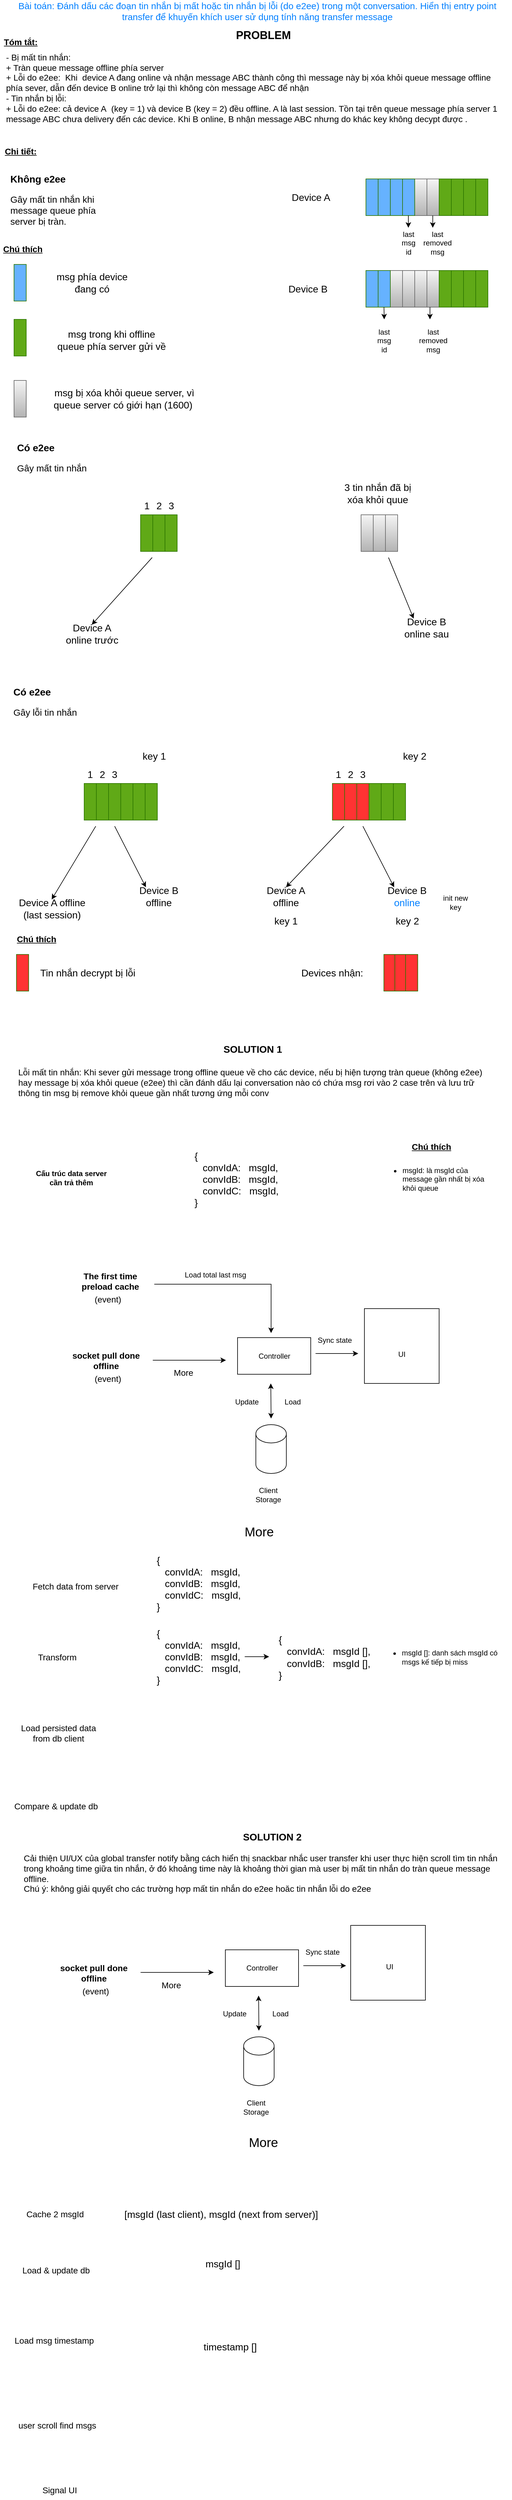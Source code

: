 <mxfile version="20.8.15" type="github">
  <diagram id="1ssEvV0KWDnoUiteVpm6" name="Page-1">
    <mxGraphModel dx="1366" dy="673" grid="0" gridSize="10" guides="1" tooltips="1" connect="1" arrows="1" fold="1" page="1" pageScale="1" pageWidth="850" pageHeight="1100" math="0" shadow="0">
      <root>
        <mxCell id="0" />
        <mxCell id="1" parent="0" />
        <mxCell id="2sWKhG2LkapYFipmCqXm-1" value="&lt;font style=&quot;font-size: 18px;&quot;&gt;PROBLEM&lt;/font&gt;" style="text;html=1;strokeColor=none;fillColor=none;align=center;verticalAlign=middle;whiteSpace=wrap;rounded=0;fontStyle=1" parent="1" vertex="1">
          <mxGeometry x="390" y="50" width="90" height="30" as="geometry" />
        </mxCell>
        <mxCell id="2sWKhG2LkapYFipmCqXm-2" value="- Bị mất tin nhắn:&lt;br style=&quot;font-size: 14px;&quot;&gt;+ Tràn queue message offline phía server&lt;br style=&quot;font-size: 14px;&quot;&gt;+ Lỗi do e2ee:&amp;nbsp; Khi&amp;nbsp; device A đang online và nhận message ABC thành công thì message này bị xóa khỏi queue message offline phía sever, dẫn đến device B online trở lại thì không còn message ABC để nhận&lt;br style=&quot;font-size: 14px;&quot;&gt;- Tin nhắn bị lỗi:&lt;br style=&quot;font-size: 14px;&quot;&gt;+ Lỗi do e2ee: cả device A&amp;nbsp; (key = 1) và device B (key = 2) đều offline. A là last session. Tồn tại trên queue message phía server 1 message ABC chưa delivery đến các device. Khi B online, B nhận message ABC nhưng do khác key không decypt được ." style="text;html=1;strokeColor=none;fillColor=none;align=left;verticalAlign=middle;whiteSpace=wrap;rounded=0;fontSize=14;" parent="1" vertex="1">
          <mxGeometry x="11" y="91" width="820" height="119" as="geometry" />
        </mxCell>
        <mxCell id="2sWKhG2LkapYFipmCqXm-4" value="Bài toán: Đánh dấu các đoạn tin nhắn bị mất hoặc tin nhắn bị lỗi (do e2ee) trong một conversation. Hiển thị entry point transfer để khuyến khích user sử dụng tính năng transfer message" style="text;html=1;strokeColor=none;fillColor=none;align=center;verticalAlign=middle;whiteSpace=wrap;rounded=0;fontSize=15;fontColor=#007FFF;" parent="1" vertex="1">
          <mxGeometry x="15" y="10" width="820" height="30" as="geometry" />
        </mxCell>
        <mxCell id="2sWKhG2LkapYFipmCqXm-5" value="Chi tiết:" style="text;html=1;strokeColor=none;fillColor=none;align=center;verticalAlign=middle;whiteSpace=wrap;rounded=0;fontStyle=5;fontSize=14;" parent="1" vertex="1">
          <mxGeometry x="7" y="240" width="60" height="30" as="geometry" />
        </mxCell>
        <mxCell id="2sWKhG2LkapYFipmCqXm-8" value="" style="rounded=0;whiteSpace=wrap;html=1;fillColor=#f5f5f5;gradientColor=#b3b3b3;strokeColor=#666666;" parent="1" vertex="1">
          <mxGeometry x="703" y="300" width="20" height="60" as="geometry" />
        </mxCell>
        <mxCell id="2sWKhG2LkapYFipmCqXm-9" value="" style="rounded=0;whiteSpace=wrap;html=1;fillColor=#60a917;fontColor=#ffffff;strokeColor=#2D7600;" parent="1" vertex="1">
          <mxGeometry x="723" y="300" width="20" height="60" as="geometry" />
        </mxCell>
        <mxCell id="2sWKhG2LkapYFipmCqXm-10" value="" style="rounded=0;whiteSpace=wrap;html=1;fillColor=#60a917;fontColor=#ffffff;strokeColor=#2D7600;" parent="1" vertex="1">
          <mxGeometry x="743" y="300" width="20" height="60" as="geometry" />
        </mxCell>
        <mxCell id="2sWKhG2LkapYFipmCqXm-11" value="" style="rounded=0;whiteSpace=wrap;html=1;fillColor=#60a917;fontColor=#ffffff;strokeColor=#2D7600;" parent="1" vertex="1">
          <mxGeometry x="763" y="300" width="20" height="60" as="geometry" />
        </mxCell>
        <mxCell id="2sWKhG2LkapYFipmCqXm-12" value="" style="rounded=0;whiteSpace=wrap;html=1;fillColor=#f5f5f5;gradientColor=#b3b3b3;strokeColor=#666666;" parent="1" vertex="1">
          <mxGeometry x="683" y="300" width="20" height="60" as="geometry" />
        </mxCell>
        <mxCell id="2sWKhG2LkapYFipmCqXm-13" value="" style="rounded=0;whiteSpace=wrap;html=1;fillColor=#60a917;fontColor=#ffffff;strokeColor=#2D7600;" parent="1" vertex="1">
          <mxGeometry x="783" y="300" width="20" height="60" as="geometry" />
        </mxCell>
        <mxCell id="2sWKhG2LkapYFipmCqXm-14" value="" style="rounded=0;whiteSpace=wrap;html=1;fillColor=#f5f5f5;gradientColor=#b3b3b3;strokeColor=#666666;" parent="1" vertex="1">
          <mxGeometry x="703" y="450" width="20" height="60" as="geometry" />
        </mxCell>
        <mxCell id="2sWKhG2LkapYFipmCqXm-15" value="" style="rounded=0;whiteSpace=wrap;html=1;fillColor=#60a917;fontColor=#ffffff;strokeColor=#2D7600;" parent="1" vertex="1">
          <mxGeometry x="723" y="450" width="20" height="60" as="geometry" />
        </mxCell>
        <mxCell id="2sWKhG2LkapYFipmCqXm-16" value="" style="rounded=0;whiteSpace=wrap;html=1;fillColor=#60a917;fontColor=#ffffff;strokeColor=#2D7600;" parent="1" vertex="1">
          <mxGeometry x="743" y="450" width="20" height="60" as="geometry" />
        </mxCell>
        <mxCell id="2sWKhG2LkapYFipmCqXm-17" value="" style="rounded=0;whiteSpace=wrap;html=1;fillColor=#60a917;fontColor=#ffffff;strokeColor=#2D7600;" parent="1" vertex="1">
          <mxGeometry x="763" y="450" width="20" height="60" as="geometry" />
        </mxCell>
        <mxCell id="2sWKhG2LkapYFipmCqXm-18" value="" style="rounded=0;whiteSpace=wrap;html=1;fillColor=#f5f5f5;gradientColor=#b3b3b3;strokeColor=#666666;" parent="1" vertex="1">
          <mxGeometry x="683" y="450" width="20" height="60" as="geometry" />
        </mxCell>
        <mxCell id="2sWKhG2LkapYFipmCqXm-19" value="" style="rounded=0;whiteSpace=wrap;html=1;fillColor=#60a917;fontColor=#ffffff;strokeColor=#2D7600;" parent="1" vertex="1">
          <mxGeometry x="783" y="450" width="20" height="60" as="geometry" />
        </mxCell>
        <mxCell id="2sWKhG2LkapYFipmCqXm-21" value="" style="rounded=0;whiteSpace=wrap;html=1;fillColor=#f5f5f5;gradientColor=#b3b3b3;strokeColor=#666666;" parent="1" vertex="1">
          <mxGeometry x="663" y="450" width="20" height="60" as="geometry" />
        </mxCell>
        <mxCell id="2sWKhG2LkapYFipmCqXm-22" value="" style="rounded=0;whiteSpace=wrap;html=1;fillColor=#f5f5f5;gradientColor=#b3b3b3;strokeColor=#666666;" parent="1" vertex="1">
          <mxGeometry x="643" y="450" width="20" height="60" as="geometry" />
        </mxCell>
        <mxCell id="2sWKhG2LkapYFipmCqXm-23" value="" style="rounded=0;whiteSpace=wrap;html=1;fillColor=#66B2FF;fontColor=#ffffff;strokeColor=#2D7600;" parent="1" vertex="1">
          <mxGeometry x="663" y="300" width="20" height="60" as="geometry" />
        </mxCell>
        <mxCell id="2sWKhG2LkapYFipmCqXm-24" value="" style="rounded=0;whiteSpace=wrap;html=1;fillColor=#66B2FF;fontColor=#ffffff;strokeColor=#2D7600;" parent="1" vertex="1">
          <mxGeometry x="643" y="300" width="20" height="60" as="geometry" />
        </mxCell>
        <mxCell id="2sWKhG2LkapYFipmCqXm-25" value="" style="rounded=0;whiteSpace=wrap;html=1;fillColor=#66B2FF;fontColor=#ffffff;strokeColor=#2D7600;" parent="1" vertex="1">
          <mxGeometry x="623" y="300" width="20" height="60" as="geometry" />
        </mxCell>
        <mxCell id="2sWKhG2LkapYFipmCqXm-26" value="" style="rounded=0;whiteSpace=wrap;html=1;fillColor=#66B2FF;fontColor=#ffffff;strokeColor=#2D7600;" parent="1" vertex="1">
          <mxGeometry x="603" y="300" width="20" height="60" as="geometry" />
        </mxCell>
        <mxCell id="2sWKhG2LkapYFipmCqXm-27" value="" style="rounded=0;whiteSpace=wrap;html=1;fillColor=#66B2FF;fontColor=#ffffff;strokeColor=#2D7600;" parent="1" vertex="1">
          <mxGeometry x="623" y="450" width="20" height="60" as="geometry" />
        </mxCell>
        <mxCell id="2sWKhG2LkapYFipmCqXm-28" value="" style="rounded=0;whiteSpace=wrap;html=1;fillColor=#66B2FF;fontColor=#ffffff;strokeColor=#2D7600;" parent="1" vertex="1">
          <mxGeometry x="603" y="450" width="20" height="60" as="geometry" />
        </mxCell>
        <mxCell id="2sWKhG2LkapYFipmCqXm-29" value="last msg id" style="text;html=1;strokeColor=none;fillColor=none;align=center;verticalAlign=middle;whiteSpace=wrap;rounded=0;" parent="1" vertex="1">
          <mxGeometry x="658" y="370" width="30" height="70" as="geometry" />
        </mxCell>
        <mxCell id="2sWKhG2LkapYFipmCqXm-30" value="last removed msg" style="text;html=1;strokeColor=none;fillColor=none;align=center;verticalAlign=middle;whiteSpace=wrap;rounded=0;" parent="1" vertex="1">
          <mxGeometry x="698" y="370" width="45" height="70" as="geometry" />
        </mxCell>
        <mxCell id="2sWKhG2LkapYFipmCqXm-31" value="" style="endArrow=classic;html=1;rounded=0;" parent="1" edge="1">
          <mxGeometry width="50" height="50" relative="1" as="geometry">
            <mxPoint x="672.58" y="360" as="sourcePoint" />
            <mxPoint x="672.58" y="380" as="targetPoint" />
          </mxGeometry>
        </mxCell>
        <mxCell id="2sWKhG2LkapYFipmCqXm-32" value="" style="endArrow=classic;html=1;rounded=0;" parent="1" edge="1">
          <mxGeometry width="50" height="50" relative="1" as="geometry">
            <mxPoint x="712.58" y="360" as="sourcePoint" />
            <mxPoint x="712.58" y="380" as="targetPoint" />
          </mxGeometry>
        </mxCell>
        <mxCell id="2sWKhG2LkapYFipmCqXm-33" value="last msg id" style="text;html=1;strokeColor=none;fillColor=none;align=center;verticalAlign=middle;whiteSpace=wrap;rounded=0;" parent="1" vertex="1">
          <mxGeometry x="618" y="530" width="30" height="70" as="geometry" />
        </mxCell>
        <mxCell id="2sWKhG2LkapYFipmCqXm-34" value="last removed msg" style="text;html=1;strokeColor=none;fillColor=none;align=center;verticalAlign=middle;whiteSpace=wrap;rounded=0;" parent="1" vertex="1">
          <mxGeometry x="690.5" y="530" width="45" height="70" as="geometry" />
        </mxCell>
        <mxCell id="2sWKhG2LkapYFipmCqXm-38" value="" style="endArrow=classic;html=1;rounded=0;exitX=0.479;exitY=1;exitDx=0;exitDy=0;exitPerimeter=0;" parent="1" source="2sWKhG2LkapYFipmCqXm-27" edge="1">
          <mxGeometry width="50" height="50" relative="1" as="geometry">
            <mxPoint x="632.58" y="520" as="sourcePoint" />
            <mxPoint x="633" y="530" as="targetPoint" />
            <Array as="points">
              <mxPoint x="633" y="530" />
            </Array>
          </mxGeometry>
        </mxCell>
        <mxCell id="2sWKhG2LkapYFipmCqXm-39" value="" style="endArrow=classic;html=1;rounded=0;exitX=0.25;exitY=1;exitDx=0;exitDy=0;" parent="1" source="2sWKhG2LkapYFipmCqXm-14" edge="1">
          <mxGeometry width="50" height="50" relative="1" as="geometry">
            <mxPoint x="642.58" y="520" as="sourcePoint" />
            <mxPoint x="708" y="530" as="targetPoint" />
          </mxGeometry>
        </mxCell>
        <mxCell id="2sWKhG2LkapYFipmCqXm-42" value="&lt;h1 style=&quot;font-size: 16px;&quot;&gt;Không e2ee&lt;/h1&gt;&lt;p&gt;Gây mất tin nhắn khi message queue phía server bị tràn.&lt;/p&gt;" style="text;html=1;strokeColor=none;fillColor=none;spacing=5;spacingTop=-20;whiteSpace=wrap;overflow=hidden;rounded=0;fontSize=15;" parent="1" vertex="1">
          <mxGeometry x="15" y="290" width="190" height="120" as="geometry" />
        </mxCell>
        <mxCell id="2sWKhG2LkapYFipmCqXm-43" value="Device A" style="text;html=1;strokeColor=none;fillColor=none;align=center;verticalAlign=middle;whiteSpace=wrap;rounded=0;fontSize=16;" parent="1" vertex="1">
          <mxGeometry x="473" y="315" width="80" height="30" as="geometry" />
        </mxCell>
        <mxCell id="2sWKhG2LkapYFipmCqXm-44" value="Device B" style="text;html=1;strokeColor=none;fillColor=none;align=center;verticalAlign=middle;whiteSpace=wrap;rounded=0;fontSize=16;" parent="1" vertex="1">
          <mxGeometry x="473" y="465" width="70" height="30" as="geometry" />
        </mxCell>
        <mxCell id="2sWKhG2LkapYFipmCqXm-46" value="" style="rounded=0;whiteSpace=wrap;html=1;fillColor=#66B2FF;fontColor=#ffffff;strokeColor=#2D7600;" parent="1" vertex="1">
          <mxGeometry x="26" y="440" width="20" height="60" as="geometry" />
        </mxCell>
        <mxCell id="2sWKhG2LkapYFipmCqXm-47" value="" style="rounded=0;whiteSpace=wrap;html=1;fillColor=#60a917;fontColor=#ffffff;strokeColor=#2D7600;" parent="1" vertex="1">
          <mxGeometry x="26" y="530" width="20" height="60" as="geometry" />
        </mxCell>
        <mxCell id="2sWKhG2LkapYFipmCqXm-48" value="msg phía device đang có" style="text;html=1;strokeColor=none;fillColor=none;align=center;verticalAlign=middle;whiteSpace=wrap;rounded=0;fontSize=16;" parent="1" vertex="1">
          <mxGeometry x="82" y="450" width="144" height="40" as="geometry" />
        </mxCell>
        <mxCell id="2sWKhG2LkapYFipmCqXm-49" value="msg trong khi offline queue phía server gửi về" style="text;html=1;strokeColor=none;fillColor=none;align=center;verticalAlign=middle;whiteSpace=wrap;rounded=0;fontSize=16;" parent="1" vertex="1">
          <mxGeometry x="91" y="537.5" width="190" height="52.5" as="geometry" />
        </mxCell>
        <mxCell id="2sWKhG2LkapYFipmCqXm-50" value="" style="rounded=0;whiteSpace=wrap;html=1;fillColor=#f5f5f5;gradientColor=#b3b3b3;strokeColor=#666666;" parent="1" vertex="1">
          <mxGeometry x="26" y="630" width="20" height="60" as="geometry" />
        </mxCell>
        <mxCell id="2sWKhG2LkapYFipmCqXm-51" value="msg bị xóa khỏi queue server, vì queue server có giới hạn (1600)&amp;nbsp;" style="text;html=1;strokeColor=none;fillColor=none;align=center;verticalAlign=middle;whiteSpace=wrap;rounded=0;fontSize=16;" parent="1" vertex="1">
          <mxGeometry x="82" y="640" width="250" height="40" as="geometry" />
        </mxCell>
        <mxCell id="2sWKhG2LkapYFipmCqXm-53" value="" style="rounded=0;whiteSpace=wrap;html=1;fillColor=#60a917;fontColor=#ffffff;strokeColor=#2D7600;" parent="1" vertex="1">
          <mxGeometry x="273.5" y="850" width="20" height="60" as="geometry" />
        </mxCell>
        <mxCell id="2sWKhG2LkapYFipmCqXm-58" value="" style="rounded=0;whiteSpace=wrap;html=1;fillColor=#f5f5f5;gradientColor=#b3b3b3;strokeColor=#666666;" parent="1" vertex="1">
          <mxGeometry x="635" y="850" width="20" height="60" as="geometry" />
        </mxCell>
        <mxCell id="2sWKhG2LkapYFipmCqXm-62" value="" style="rounded=0;whiteSpace=wrap;html=1;fillColor=#f5f5f5;gradientColor=#b3b3b3;strokeColor=#666666;" parent="1" vertex="1">
          <mxGeometry x="615" y="850" width="20" height="60" as="geometry" />
        </mxCell>
        <mxCell id="2sWKhG2LkapYFipmCqXm-64" value="" style="rounded=0;whiteSpace=wrap;html=1;fillColor=#f5f5f5;gradientColor=#b3b3b3;strokeColor=#666666;" parent="1" vertex="1">
          <mxGeometry x="595" y="850" width="20" height="60" as="geometry" />
        </mxCell>
        <mxCell id="2sWKhG2LkapYFipmCqXm-80" value="&lt;h1 style=&quot;font-size: 16px;&quot;&gt;Có e2ee&lt;/h1&gt;&lt;p&gt;Gây mất tin nhắn&lt;/p&gt;" style="text;html=1;strokeColor=none;fillColor=none;spacing=5;spacingTop=-20;whiteSpace=wrap;overflow=hidden;rounded=0;fontSize=15;" parent="1" vertex="1">
          <mxGeometry x="25.5" y="730" width="159" height="70" as="geometry" />
        </mxCell>
        <mxCell id="2sWKhG2LkapYFipmCqXm-81" value="Device A online trước" style="text;html=1;strokeColor=none;fillColor=none;align=center;verticalAlign=middle;whiteSpace=wrap;rounded=0;fontSize=16;" parent="1" vertex="1">
          <mxGeometry x="108.5" y="1030" width="90" height="30" as="geometry" />
        </mxCell>
        <mxCell id="2sWKhG2LkapYFipmCqXm-82" value="Device B online sau" style="text;html=1;strokeColor=none;fillColor=none;align=center;verticalAlign=middle;whiteSpace=wrap;rounded=0;fontSize=16;" parent="1" vertex="1">
          <mxGeometry x="660" y="1020" width="85" height="30" as="geometry" />
        </mxCell>
        <mxCell id="2sWKhG2LkapYFipmCqXm-90" value="" style="rounded=0;whiteSpace=wrap;html=1;fillColor=#60a917;fontColor=#ffffff;strokeColor=#2D7600;" parent="1" vertex="1">
          <mxGeometry x="233.5" y="850" width="20" height="60" as="geometry" />
        </mxCell>
        <mxCell id="2sWKhG2LkapYFipmCqXm-91" value="" style="rounded=0;whiteSpace=wrap;html=1;fillColor=#60a917;fontColor=#ffffff;strokeColor=#2D7600;" parent="1" vertex="1">
          <mxGeometry x="253.5" y="850" width="20" height="60" as="geometry" />
        </mxCell>
        <mxCell id="2sWKhG2LkapYFipmCqXm-92" value="2" style="text;html=1;strokeColor=none;fillColor=none;align=center;verticalAlign=middle;whiteSpace=wrap;rounded=0;fontSize=16;" parent="1" vertex="1">
          <mxGeometry x="258.5" y="820" width="10" height="30" as="geometry" />
        </mxCell>
        <mxCell id="2sWKhG2LkapYFipmCqXm-94" value="1" style="text;html=1;strokeColor=none;fillColor=none;align=center;verticalAlign=middle;whiteSpace=wrap;rounded=0;fontSize=16;" parent="1" vertex="1">
          <mxGeometry x="238.5" y="820" width="10" height="30" as="geometry" />
        </mxCell>
        <mxCell id="2sWKhG2LkapYFipmCqXm-95" value="3" style="text;html=1;strokeColor=none;fillColor=none;align=center;verticalAlign=middle;whiteSpace=wrap;rounded=0;fontSize=16;" parent="1" vertex="1">
          <mxGeometry x="278.5" y="820" width="10" height="30" as="geometry" />
        </mxCell>
        <mxCell id="2sWKhG2LkapYFipmCqXm-97" value="" style="endArrow=classic;html=1;rounded=0;fontSize=16;entryX=0.5;entryY=0;entryDx=0;entryDy=0;" parent="1" target="2sWKhG2LkapYFipmCqXm-81" edge="1">
          <mxGeometry width="50" height="50" relative="1" as="geometry">
            <mxPoint x="252.5" y="920" as="sourcePoint" />
            <mxPoint x="322.5" y="920" as="targetPoint" />
          </mxGeometry>
        </mxCell>
        <mxCell id="2sWKhG2LkapYFipmCqXm-99" value="" style="endArrow=classic;html=1;rounded=0;fontSize=16;entryX=0.25;entryY=0;entryDx=0;entryDy=0;" parent="1" target="2sWKhG2LkapYFipmCqXm-82" edge="1">
          <mxGeometry width="50" height="50" relative="1" as="geometry">
            <mxPoint x="640" y="920" as="sourcePoint" />
            <mxPoint x="130" y="1010" as="targetPoint" />
          </mxGeometry>
        </mxCell>
        <mxCell id="2sWKhG2LkapYFipmCqXm-100" value="" style="rounded=0;whiteSpace=wrap;html=1;fillColor=#60a917;fontColor=#ffffff;strokeColor=#2D7600;" parent="1" vertex="1">
          <mxGeometry x="181" y="1290" width="20" height="60" as="geometry" />
        </mxCell>
        <mxCell id="2sWKhG2LkapYFipmCqXm-101" value="" style="rounded=0;whiteSpace=wrap;html=1;fillColor=#60a917;fontColor=#ffffff;strokeColor=#2D7600;" parent="1" vertex="1">
          <mxGeometry x="201" y="1290" width="20" height="60" as="geometry" />
        </mxCell>
        <mxCell id="2sWKhG2LkapYFipmCqXm-102" value="" style="rounded=0;whiteSpace=wrap;html=1;fillColor=#60a917;fontColor=#ffffff;strokeColor=#2D7600;" parent="1" vertex="1">
          <mxGeometry x="221" y="1290" width="20" height="60" as="geometry" />
        </mxCell>
        <mxCell id="2sWKhG2LkapYFipmCqXm-103" value="" style="rounded=0;whiteSpace=wrap;html=1;fillColor=#60a917;fontColor=#ffffff;strokeColor=#2D7600;" parent="1" vertex="1">
          <mxGeometry x="241" y="1290" width="20" height="60" as="geometry" />
        </mxCell>
        <mxCell id="2sWKhG2LkapYFipmCqXm-110" value="&lt;h1 style=&quot;font-size: 16px;&quot;&gt;Có e2ee&lt;/h1&gt;&lt;p&gt;Gây lỗi tin nhắn&lt;/p&gt;" style="text;html=1;strokeColor=none;fillColor=none;spacing=5;spacingTop=-20;whiteSpace=wrap;overflow=hidden;rounded=0;fontSize=15;" parent="1" vertex="1">
          <mxGeometry x="20" y="1130" width="159" height="70" as="geometry" />
        </mxCell>
        <mxCell id="2sWKhG2LkapYFipmCqXm-111" value="Device A offline&lt;br&gt;(last session)" style="text;html=1;strokeColor=none;fillColor=none;align=center;verticalAlign=middle;whiteSpace=wrap;rounded=0;fontSize=16;" parent="1" vertex="1">
          <mxGeometry x="25.5" y="1480" width="124.5" height="30" as="geometry" />
        </mxCell>
        <mxCell id="2sWKhG2LkapYFipmCqXm-112" value="Device B offline" style="text;html=1;strokeColor=none;fillColor=none;align=center;verticalAlign=middle;whiteSpace=wrap;rounded=0;fontSize=16;" parent="1" vertex="1">
          <mxGeometry x="221" y="1460" width="85" height="30" as="geometry" />
        </mxCell>
        <mxCell id="2sWKhG2LkapYFipmCqXm-113" value="" style="rounded=0;whiteSpace=wrap;html=1;fillColor=#60a917;fontColor=#ffffff;strokeColor=#2D7600;" parent="1" vertex="1">
          <mxGeometry x="141" y="1290" width="20" height="60" as="geometry" />
        </mxCell>
        <mxCell id="2sWKhG2LkapYFipmCqXm-114" value="" style="rounded=0;whiteSpace=wrap;html=1;fillColor=#60a917;fontColor=#ffffff;strokeColor=#2D7600;" parent="1" vertex="1">
          <mxGeometry x="161" y="1290" width="20" height="60" as="geometry" />
        </mxCell>
        <mxCell id="2sWKhG2LkapYFipmCqXm-115" value="2" style="text;html=1;strokeColor=none;fillColor=none;align=center;verticalAlign=middle;whiteSpace=wrap;rounded=0;fontSize=16;" parent="1" vertex="1">
          <mxGeometry x="166" y="1260" width="10" height="30" as="geometry" />
        </mxCell>
        <mxCell id="2sWKhG2LkapYFipmCqXm-116" value="1" style="text;html=1;strokeColor=none;fillColor=none;align=center;verticalAlign=middle;whiteSpace=wrap;rounded=0;fontSize=16;" parent="1" vertex="1">
          <mxGeometry x="146" y="1260" width="10" height="30" as="geometry" />
        </mxCell>
        <mxCell id="2sWKhG2LkapYFipmCqXm-117" value="3" style="text;html=1;strokeColor=none;fillColor=none;align=center;verticalAlign=middle;whiteSpace=wrap;rounded=0;fontSize=16;" parent="1" vertex="1">
          <mxGeometry x="186" y="1260" width="10" height="30" as="geometry" />
        </mxCell>
        <mxCell id="2sWKhG2LkapYFipmCqXm-118" value="" style="endArrow=classic;html=1;rounded=0;fontSize=16;entryX=0.5;entryY=0;entryDx=0;entryDy=0;" parent="1" target="2sWKhG2LkapYFipmCqXm-111" edge="1">
          <mxGeometry width="50" height="50" relative="1" as="geometry">
            <mxPoint x="160" y="1360" as="sourcePoint" />
            <mxPoint x="230" y="1360" as="targetPoint" />
          </mxGeometry>
        </mxCell>
        <mxCell id="2sWKhG2LkapYFipmCqXm-119" value="" style="endArrow=classic;html=1;rounded=0;fontSize=16;entryX=0.25;entryY=0;entryDx=0;entryDy=0;" parent="1" target="2sWKhG2LkapYFipmCqXm-112" edge="1">
          <mxGeometry width="50" height="50" relative="1" as="geometry">
            <mxPoint x="191" y="1360" as="sourcePoint" />
            <mxPoint x="70" y="1450" as="targetPoint" />
          </mxGeometry>
        </mxCell>
        <mxCell id="2sWKhG2LkapYFipmCqXm-120" value="3 tin nhắn đã bị xóa khỏi quue" style="text;html=1;strokeColor=none;fillColor=none;align=center;verticalAlign=middle;whiteSpace=wrap;rounded=0;fontSize=16;" parent="1" vertex="1">
          <mxGeometry x="565" y="800" width="115" height="30" as="geometry" />
        </mxCell>
        <mxCell id="2sWKhG2LkapYFipmCqXm-141" value="" style="rounded=0;whiteSpace=wrap;html=1;fillColor=#FF3333;fontColor=#ffffff;strokeColor=#2D7600;" parent="1" vertex="1">
          <mxGeometry x="588" y="1290" width="20" height="60" as="geometry" />
        </mxCell>
        <mxCell id="2sWKhG2LkapYFipmCqXm-142" value="" style="rounded=0;whiteSpace=wrap;html=1;fillColor=#60a917;fontColor=#ffffff;strokeColor=#2D7600;" parent="1" vertex="1">
          <mxGeometry x="608" y="1290" width="20" height="60" as="geometry" />
        </mxCell>
        <mxCell id="2sWKhG2LkapYFipmCqXm-143" value="" style="rounded=0;whiteSpace=wrap;html=1;fillColor=#60a917;fontColor=#ffffff;strokeColor=#2D7600;" parent="1" vertex="1">
          <mxGeometry x="628" y="1290" width="20" height="60" as="geometry" />
        </mxCell>
        <mxCell id="2sWKhG2LkapYFipmCqXm-144" value="" style="rounded=0;whiteSpace=wrap;html=1;fillColor=#60a917;fontColor=#ffffff;strokeColor=#2D7600;" parent="1" vertex="1">
          <mxGeometry x="648" y="1290" width="20" height="60" as="geometry" />
        </mxCell>
        <mxCell id="2sWKhG2LkapYFipmCqXm-145" value="Device A offline" style="text;html=1;strokeColor=none;fillColor=none;align=center;verticalAlign=middle;whiteSpace=wrap;rounded=0;fontSize=16;" parent="1" vertex="1">
          <mxGeometry x="427" y="1460" width="90" height="30" as="geometry" />
        </mxCell>
        <mxCell id="2sWKhG2LkapYFipmCqXm-146" value="Device B &lt;font color=&quot;#007fff&quot;&gt;online&lt;/font&gt;" style="text;html=1;strokeColor=none;fillColor=none;align=center;verticalAlign=middle;whiteSpace=wrap;rounded=0;fontSize=16;" parent="1" vertex="1">
          <mxGeometry x="628" y="1460" width="85" height="30" as="geometry" />
        </mxCell>
        <mxCell id="2sWKhG2LkapYFipmCqXm-147" value="" style="rounded=0;whiteSpace=wrap;html=1;fillColor=#FF3333;fontColor=#ffffff;strokeColor=#2D7600;" parent="1" vertex="1">
          <mxGeometry x="548" y="1290" width="20" height="60" as="geometry" />
        </mxCell>
        <mxCell id="2sWKhG2LkapYFipmCqXm-148" value="" style="rounded=0;whiteSpace=wrap;html=1;fillColor=#FF3333;fontColor=#ffffff;strokeColor=#2D7600;" parent="1" vertex="1">
          <mxGeometry x="632.42" y="1570" width="20" height="60" as="geometry" />
        </mxCell>
        <mxCell id="2sWKhG2LkapYFipmCqXm-149" value="2" style="text;html=1;strokeColor=none;fillColor=none;align=center;verticalAlign=middle;whiteSpace=wrap;rounded=0;fontSize=16;" parent="1" vertex="1">
          <mxGeometry x="573" y="1260" width="10" height="30" as="geometry" />
        </mxCell>
        <mxCell id="2sWKhG2LkapYFipmCqXm-150" value="1" style="text;html=1;strokeColor=none;fillColor=none;align=center;verticalAlign=middle;whiteSpace=wrap;rounded=0;fontSize=16;" parent="1" vertex="1">
          <mxGeometry x="553" y="1260" width="10" height="30" as="geometry" />
        </mxCell>
        <mxCell id="2sWKhG2LkapYFipmCqXm-151" value="3" style="text;html=1;strokeColor=none;fillColor=none;align=center;verticalAlign=middle;whiteSpace=wrap;rounded=0;fontSize=16;" parent="1" vertex="1">
          <mxGeometry x="593" y="1260" width="10" height="30" as="geometry" />
        </mxCell>
        <mxCell id="2sWKhG2LkapYFipmCqXm-152" value="" style="endArrow=classic;html=1;rounded=0;fontSize=16;entryX=0.5;entryY=0;entryDx=0;entryDy=0;" parent="1" target="2sWKhG2LkapYFipmCqXm-145" edge="1">
          <mxGeometry width="50" height="50" relative="1" as="geometry">
            <mxPoint x="567" y="1360.0" as="sourcePoint" />
            <mxPoint x="637" y="1360" as="targetPoint" />
          </mxGeometry>
        </mxCell>
        <mxCell id="2sWKhG2LkapYFipmCqXm-153" value="" style="endArrow=classic;html=1;rounded=0;fontSize=16;entryX=0.25;entryY=0;entryDx=0;entryDy=0;" parent="1" target="2sWKhG2LkapYFipmCqXm-146" edge="1">
          <mxGeometry width="50" height="50" relative="1" as="geometry">
            <mxPoint x="598" y="1360.0" as="sourcePoint" />
            <mxPoint x="477" y="1450" as="targetPoint" />
          </mxGeometry>
        </mxCell>
        <mxCell id="2sWKhG2LkapYFipmCqXm-154" value="key 1" style="text;html=1;strokeColor=none;fillColor=none;align=center;verticalAlign=middle;whiteSpace=wrap;rounded=0;fontSize=16;" parent="1" vertex="1">
          <mxGeometry x="442" y="1500" width="60" height="30" as="geometry" />
        </mxCell>
        <mxCell id="2sWKhG2LkapYFipmCqXm-155" value="key 2" style="text;html=1;strokeColor=none;fillColor=none;align=center;verticalAlign=middle;whiteSpace=wrap;rounded=0;fontSize=16;" parent="1" vertex="1">
          <mxGeometry x="640.5" y="1500" width="60" height="30" as="geometry" />
        </mxCell>
        <mxCell id="2sWKhG2LkapYFipmCqXm-156" value="key 1" style="text;html=1;strokeColor=none;fillColor=none;align=center;verticalAlign=middle;whiteSpace=wrap;rounded=0;fontSize=16;" parent="1" vertex="1">
          <mxGeometry x="226" y="1230" width="60" height="30" as="geometry" />
        </mxCell>
        <mxCell id="2sWKhG2LkapYFipmCqXm-157" value="key 2" style="text;html=1;strokeColor=none;fillColor=none;align=center;verticalAlign=middle;whiteSpace=wrap;rounded=0;fontSize=16;" parent="1" vertex="1">
          <mxGeometry x="653" y="1230" width="60" height="30" as="geometry" />
        </mxCell>
        <mxCell id="2sWKhG2LkapYFipmCqXm-158" value="" style="rounded=0;whiteSpace=wrap;html=1;fillColor=#FF3333;fontColor=#ffffff;strokeColor=#2D7600;" parent="1" vertex="1">
          <mxGeometry x="30" y="1570" width="20" height="60" as="geometry" />
        </mxCell>
        <mxCell id="2sWKhG2LkapYFipmCqXm-159" value="" style="rounded=0;whiteSpace=wrap;html=1;fillColor=#FF3333;fontColor=#ffffff;strokeColor=#2D7600;" parent="1" vertex="1">
          <mxGeometry x="568" y="1290" width="20" height="60" as="geometry" />
        </mxCell>
        <mxCell id="2sWKhG2LkapYFipmCqXm-160" value="" style="rounded=0;whiteSpace=wrap;html=1;fillColor=#FF3333;fontColor=#ffffff;strokeColor=#2D7600;" parent="1" vertex="1">
          <mxGeometry x="650.42" y="1570" width="20" height="60" as="geometry" />
        </mxCell>
        <mxCell id="2sWKhG2LkapYFipmCqXm-161" value="&lt;font color=&quot;#000000&quot;&gt;Devices nhận:&amp;nbsp;&lt;/font&gt;" style="text;html=1;strokeColor=none;fillColor=none;align=center;verticalAlign=middle;whiteSpace=wrap;rounded=0;fontSize=16;fontColor=#007FFF;" parent="1" vertex="1">
          <mxGeometry x="490" y="1585" width="120" height="30" as="geometry" />
        </mxCell>
        <mxCell id="2sWKhG2LkapYFipmCqXm-162" value="Tin nhắn decrypt bị lỗi" style="text;html=1;strokeColor=none;fillColor=none;align=center;verticalAlign=middle;whiteSpace=wrap;rounded=0;fontSize=16;fontColor=#000000;" parent="1" vertex="1">
          <mxGeometry x="58" y="1585" width="178" height="30" as="geometry" />
        </mxCell>
        <mxCell id="2sWKhG2LkapYFipmCqXm-163" value="" style="rounded=0;whiteSpace=wrap;html=1;fillColor=#FF3333;fontColor=#ffffff;strokeColor=#2D7600;" parent="1" vertex="1">
          <mxGeometry x="668" y="1570" width="20" height="60" as="geometry" />
        </mxCell>
        <mxCell id="2sWKhG2LkapYFipmCqXm-165" value="SOLUTION 1" style="text;html=1;strokeColor=none;fillColor=none;align=center;verticalAlign=middle;whiteSpace=wrap;rounded=0;fontSize=16;fontColor=#000000;fontStyle=1" parent="1" vertex="1">
          <mxGeometry x="365" y="1710" width="105" height="30" as="geometry" />
        </mxCell>
        <mxCell id="2sWKhG2LkapYFipmCqXm-166" value="Lỗi mất tin nhắn: Khi sever gửi message trong offline queue về cho các device, nếu bị hiện tượng tràn queue (không e2ee) hay message bị xóa khỏi queue (e2ee) thì cần đánh dấu lại conversation nào có chứa msg rơi vào 2 case trên và lưu trữ thông tin msg bị remove khỏi queue gần nhất tương ứng mỗi conv&lt;br style=&quot;font-size: 14px;&quot;&gt;" style="text;html=1;strokeColor=none;fillColor=none;align=left;verticalAlign=middle;whiteSpace=wrap;rounded=0;fontSize=14;fontColor=#000000;" parent="1" vertex="1">
          <mxGeometry x="31" y="1740" width="780" height="80" as="geometry" />
        </mxCell>
        <mxCell id="2sWKhG2LkapYFipmCqXm-167" value="{&lt;br&gt;&lt;span style=&quot;&quot;&gt;&lt;/span&gt;&amp;nbsp; &amp;nbsp;convIdA:&amp;nbsp; &amp;nbsp;msgId,&lt;br&gt;&amp;nbsp; &amp;nbsp;convIdB:&amp;nbsp; &amp;nbsp;msgId,&lt;br&gt;&amp;nbsp; &amp;nbsp;convIdC:&amp;nbsp; &amp;nbsp;msgId,&lt;br&gt;}" style="text;html=1;strokeColor=none;fillColor=none;align=left;verticalAlign=middle;whiteSpace=wrap;rounded=0;fontSize=16;fontColor=#000000;" parent="1" vertex="1">
          <mxGeometry x="320" y="1887.5" width="144" height="100" as="geometry" />
        </mxCell>
        <mxCell id="2sWKhG2LkapYFipmCqXm-168" value="Cấu trúc data server cần trả thêm" style="text;html=1;strokeColor=none;fillColor=none;align=center;verticalAlign=middle;whiteSpace=wrap;rounded=0;fontSize=12;fontColor=#000000;fontStyle=1" parent="1" vertex="1">
          <mxGeometry x="50" y="1910" width="140" height="52.5" as="geometry" />
        </mxCell>
        <mxCell id="2sWKhG2LkapYFipmCqXm-176" value="Chú thích" style="text;html=1;strokeColor=none;fillColor=none;align=center;verticalAlign=middle;whiteSpace=wrap;rounded=0;fontSize=14;fontColor=#000000;fontStyle=5" parent="1" vertex="1">
          <mxGeometry x="26" y="1530" width="74" height="30" as="geometry" />
        </mxCell>
        <mxCell id="2sWKhG2LkapYFipmCqXm-177" value="Chú thích" style="text;html=1;strokeColor=none;fillColor=none;align=center;verticalAlign=middle;whiteSpace=wrap;rounded=0;fontSize=14;fontColor=#000000;fontStyle=5" parent="1" vertex="1">
          <mxGeometry x="671" y="1870" width="79" height="30" as="geometry" />
        </mxCell>
        <mxCell id="2sWKhG2LkapYFipmCqXm-178" value="Chú thích" style="text;html=1;strokeColor=none;fillColor=none;align=center;verticalAlign=middle;whiteSpace=wrap;rounded=0;fontSize=14;fontColor=#000000;fontStyle=5" parent="1" vertex="1">
          <mxGeometry x="3.5" y="400" width="73" height="30" as="geometry" />
        </mxCell>
        <mxCell id="2sWKhG2LkapYFipmCqXm-179" value="&lt;ul&gt;&lt;li&gt;msgId: là msgId của message gần nhất bị xóa khỏi queue&lt;/li&gt;&lt;/ul&gt;" style="text;html=1;strokeColor=none;fillColor=none;align=left;verticalAlign=middle;whiteSpace=wrap;rounded=0;fontSize=12;fontColor=#000000;perimeterSpacing=1;" parent="1" vertex="1">
          <mxGeometry x="621" y="1902.5" width="199" height="70" as="geometry" />
        </mxCell>
        <mxCell id="2sWKhG2LkapYFipmCqXm-180" value="init new key" style="text;html=1;strokeColor=none;fillColor=none;align=center;verticalAlign=middle;whiteSpace=wrap;rounded=0;fontSize=12;fontColor=#000000;" parent="1" vertex="1">
          <mxGeometry x="720" y="1470" width="60" height="30" as="geometry" />
        </mxCell>
        <mxCell id="2sWKhG2LkapYFipmCqXm-182" value="{&lt;br&gt;&lt;span style=&quot;&quot;&gt;&lt;/span&gt;&amp;nbsp; &amp;nbsp;convIdA:&amp;nbsp; &amp;nbsp;msgId [],&lt;br&gt;&amp;nbsp; &amp;nbsp;convIdB:&amp;nbsp; &amp;nbsp;msgId [],&lt;br&gt;}" style="text;html=1;strokeColor=none;fillColor=none;align=left;verticalAlign=middle;whiteSpace=wrap;rounded=0;fontSize=16;fontColor=#000000;" parent="1" vertex="1">
          <mxGeometry x="457.67" y="2668" width="179" height="105" as="geometry" />
        </mxCell>
        <mxCell id="2sWKhG2LkapYFipmCqXm-183" value="&lt;ul&gt;&lt;li&gt;msgId []: danh sách msgId có msgs kế tiếp bị miss&lt;/li&gt;&lt;/ul&gt;" style="text;html=1;strokeColor=none;fillColor=none;align=left;verticalAlign=middle;whiteSpace=wrap;rounded=0;fontSize=12;fontColor=#000000;perimeterSpacing=1;" parent="1" vertex="1">
          <mxGeometry x="620.25" y="2680.5" width="220.5" height="80" as="geometry" />
        </mxCell>
        <mxCell id="2sWKhG2LkapYFipmCqXm-184" value="" style="shape=cylinder3;whiteSpace=wrap;html=1;boundedLbl=1;backgroundOutline=1;size=15;fontSize=12;fontColor=#000000;fillColor=#FFFFFF;" parent="1" vertex="1">
          <mxGeometry x="422.5" y="2340" width="50" height="80" as="geometry" />
        </mxCell>
        <mxCell id="2sWKhG2LkapYFipmCqXm-188" value="" style="rounded=0;whiteSpace=wrap;html=1;fontSize=12;fontColor=#000000;fillColor=#FFFFFF;" parent="1" vertex="1">
          <mxGeometry x="392.5" y="2197.5" width="120" height="60" as="geometry" />
        </mxCell>
        <mxCell id="2sWKhG2LkapYFipmCqXm-189" value="" style="whiteSpace=wrap;html=1;aspect=fixed;fontSize=12;fontColor=#000000;fillColor=#FFFFFF;" parent="1" vertex="1">
          <mxGeometry x="600.5" y="2150" width="122.5" height="122.5" as="geometry" />
        </mxCell>
        <mxCell id="2sWKhG2LkapYFipmCqXm-190" value="UI" style="text;html=1;strokeColor=none;fillColor=none;align=center;verticalAlign=middle;whiteSpace=wrap;rounded=0;fontSize=12;fontColor=#000000;" parent="1" vertex="1">
          <mxGeometry x="631.75" y="2210" width="60" height="30" as="geometry" />
        </mxCell>
        <mxCell id="2sWKhG2LkapYFipmCqXm-193" value="" style="endArrow=classic;html=1;rounded=0;fontSize=12;fontColor=#000000;" parent="1" edge="1">
          <mxGeometry width="50" height="50" relative="1" as="geometry">
            <mxPoint x="520.42" y="2223.5" as="sourcePoint" />
            <mxPoint x="590.42" y="2223.5" as="targetPoint" />
          </mxGeometry>
        </mxCell>
        <mxCell id="2sWKhG2LkapYFipmCqXm-198" value="Client Storage" style="text;html=1;strokeColor=none;fillColor=none;align=center;verticalAlign=middle;whiteSpace=wrap;rounded=0;fontSize=12;fontColor=#000000;" parent="1" vertex="1">
          <mxGeometry x="413" y="2440" width="60" height="30" as="geometry" />
        </mxCell>
        <mxCell id="2sWKhG2LkapYFipmCqXm-199" value="Sync state" style="text;html=1;strokeColor=none;fillColor=none;align=center;verticalAlign=middle;whiteSpace=wrap;rounded=0;fontSize=12;fontColor=#000000;" parent="1" vertex="1">
          <mxGeometry x="521.84" y="2186.5" width="60" height="30" as="geometry" />
        </mxCell>
        <mxCell id="2sWKhG2LkapYFipmCqXm-200" value="Update" style="text;html=1;strokeColor=none;fillColor=none;align=center;verticalAlign=middle;whiteSpace=wrap;rounded=0;fontSize=12;fontColor=#000000;" parent="1" vertex="1">
          <mxGeometry x="377.5" y="2287.5" width="60" height="30" as="geometry" />
        </mxCell>
        <mxCell id="2sWKhG2LkapYFipmCqXm-201" value="Load" style="text;html=1;strokeColor=none;fillColor=none;align=center;verticalAlign=middle;whiteSpace=wrap;rounded=0;fontSize=12;fontColor=#000000;" parent="1" vertex="1">
          <mxGeometry x="452.5" y="2287.5" width="60" height="30" as="geometry" />
        </mxCell>
        <mxCell id="2sWKhG2LkapYFipmCqXm-204" value="Tóm tắt:" style="text;html=1;strokeColor=none;fillColor=none;align=center;verticalAlign=middle;whiteSpace=wrap;rounded=0;fontStyle=5;fontSize=14;" parent="1" vertex="1">
          <mxGeometry x="7" y="61" width="60" height="30" as="geometry" />
        </mxCell>
        <mxCell id="2sWKhG2LkapYFipmCqXm-207" value="Transform" style="text;html=1;strokeColor=none;fillColor=none;align=center;verticalAlign=middle;whiteSpace=wrap;rounded=0;fontSize=14;fontColor=#000000;" parent="1" vertex="1">
          <mxGeometry x="62.25" y="2705.5" width="70" height="30" as="geometry" />
        </mxCell>
        <mxCell id="toFXlUlLqb84l773bhdp-2" value="The first time preload cache" style="text;html=1;strokeColor=none;fillColor=none;align=center;verticalAlign=middle;whiteSpace=wrap;rounded=0;fontStyle=1;fontSize=14;" vertex="1" parent="1">
          <mxGeometry x="122" y="2090" width="124" height="30" as="geometry" />
        </mxCell>
        <mxCell id="toFXlUlLqb84l773bhdp-4" value="" style="endArrow=classic;html=1;rounded=0;" edge="1" parent="1">
          <mxGeometry width="50" height="50" relative="1" as="geometry">
            <mxPoint x="256" y="2110" as="sourcePoint" />
            <mxPoint x="447.5" y="2190" as="targetPoint" />
            <Array as="points">
              <mxPoint x="447.5" y="2110" />
            </Array>
          </mxGeometry>
        </mxCell>
        <mxCell id="toFXlUlLqb84l773bhdp-5" value="Controller" style="text;html=1;strokeColor=none;fillColor=none;align=center;verticalAlign=middle;whiteSpace=wrap;rounded=0;fontSize=12;fontColor=#000000;" vertex="1" parent="1">
          <mxGeometry x="422.5" y="2212.5" width="60" height="30" as="geometry" />
        </mxCell>
        <mxCell id="toFXlUlLqb84l773bhdp-9" value="" style="endArrow=classic;startArrow=classic;html=1;rounded=0;" edge="1" parent="1">
          <mxGeometry width="50" height="50" relative="1" as="geometry">
            <mxPoint x="447" y="2272.5" as="sourcePoint" />
            <mxPoint x="447.5" y="2330" as="targetPoint" />
          </mxGeometry>
        </mxCell>
        <mxCell id="toFXlUlLqb84l773bhdp-10" value="Load total last msg&amp;nbsp;" style="text;html=1;strokeColor=none;fillColor=none;align=center;verticalAlign=middle;whiteSpace=wrap;rounded=0;" vertex="1" parent="1">
          <mxGeometry x="302.5" y="2080" width="110" height="30" as="geometry" />
        </mxCell>
        <mxCell id="toFXlUlLqb84l773bhdp-11" value="socket pull done offline" style="text;html=1;strokeColor=none;fillColor=none;align=center;verticalAlign=middle;whiteSpace=wrap;rounded=0;fontStyle=1;fontSize=14;" vertex="1" parent="1">
          <mxGeometry x="114.5" y="2220" width="124" height="30" as="geometry" />
        </mxCell>
        <mxCell id="toFXlUlLqb84l773bhdp-12" value="" style="endArrow=classic;html=1;rounded=0;fontSize=14;" edge="1" parent="1">
          <mxGeometry width="50" height="50" relative="1" as="geometry">
            <mxPoint x="253.5" y="2234.5" as="sourcePoint" />
            <mxPoint x="373.5" y="2234.5" as="targetPoint" />
          </mxGeometry>
        </mxCell>
        <mxCell id="toFXlUlLqb84l773bhdp-13" value="(event)" style="text;html=1;strokeColor=none;fillColor=none;align=center;verticalAlign=middle;whiteSpace=wrap;rounded=0;fontSize=14;" vertex="1" parent="1">
          <mxGeometry x="150" y="2120" width="60" height="30" as="geometry" />
        </mxCell>
        <mxCell id="toFXlUlLqb84l773bhdp-14" value="(event)" style="text;html=1;strokeColor=none;fillColor=none;align=center;verticalAlign=middle;whiteSpace=wrap;rounded=0;fontSize=14;" vertex="1" parent="1">
          <mxGeometry x="150" y="2250" width="60" height="30" as="geometry" />
        </mxCell>
        <mxCell id="toFXlUlLqb84l773bhdp-15" value="More" style="text;html=1;strokeColor=none;fillColor=none;align=center;verticalAlign=middle;whiteSpace=wrap;rounded=0;fontSize=21;fontColor=#000000;" vertex="1" parent="1">
          <mxGeometry x="369.25" y="2500" width="117.5" height="30" as="geometry" />
        </mxCell>
        <mxCell id="toFXlUlLqb84l773bhdp-17" value="{&lt;br&gt;&lt;span style=&quot;&quot;&gt;&lt;/span&gt;&amp;nbsp; &amp;nbsp;convIdA:&amp;nbsp; &amp;nbsp;msgId,&lt;br&gt;&amp;nbsp; &amp;nbsp;convIdB:&amp;nbsp; &amp;nbsp;msgId,&lt;br&gt;&amp;nbsp; &amp;nbsp;convIdC:&amp;nbsp; &amp;nbsp;msgId,&lt;br&gt;}" style="text;html=1;strokeColor=none;fillColor=none;align=left;verticalAlign=middle;whiteSpace=wrap;rounded=0;fontSize=16;fontColor=#000000;" vertex="1" parent="1">
          <mxGeometry x="257.75" y="2670" width="144" height="100" as="geometry" />
        </mxCell>
        <mxCell id="toFXlUlLqb84l773bhdp-18" value="" style="endArrow=classic;html=1;rounded=0;fontSize=14;" edge="1" parent="1">
          <mxGeometry width="50" height="50" relative="1" as="geometry">
            <mxPoint x="404.25" y="2720" as="sourcePoint" />
            <mxPoint x="444.25" y="2720" as="targetPoint" />
          </mxGeometry>
        </mxCell>
        <mxCell id="toFXlUlLqb84l773bhdp-19" value="Fetch data from server" style="text;html=1;strokeColor=none;fillColor=none;align=center;verticalAlign=middle;whiteSpace=wrap;rounded=0;fontSize=14;" vertex="1" parent="1">
          <mxGeometry x="17.25" y="2590" width="220" height="30" as="geometry" />
        </mxCell>
        <mxCell id="toFXlUlLqb84l773bhdp-20" value="{&lt;br&gt;&lt;span style=&quot;&quot;&gt;&lt;/span&gt;&amp;nbsp; &amp;nbsp;convIdA:&amp;nbsp; &amp;nbsp;msgId,&lt;br&gt;&amp;nbsp; &amp;nbsp;convIdB:&amp;nbsp; &amp;nbsp;msgId,&lt;br&gt;&amp;nbsp; &amp;nbsp;convIdC:&amp;nbsp; &amp;nbsp;msgId,&lt;br&gt;}" style="text;html=1;strokeColor=none;fillColor=none;align=left;verticalAlign=middle;whiteSpace=wrap;rounded=0;fontSize=16;fontColor=#000000;" vertex="1" parent="1">
          <mxGeometry x="257.75" y="2550" width="144" height="100" as="geometry" />
        </mxCell>
        <mxCell id="toFXlUlLqb84l773bhdp-22" value="Load&amp;nbsp;persisted data from db client" style="text;html=1;strokeColor=none;fillColor=none;align=center;verticalAlign=middle;whiteSpace=wrap;rounded=0;fontSize=14;" vertex="1" parent="1">
          <mxGeometry x="24.25" y="2830" width="150" height="30" as="geometry" />
        </mxCell>
        <mxCell id="toFXlUlLqb84l773bhdp-23" value="More" style="text;html=1;strokeColor=none;fillColor=none;align=center;verticalAlign=middle;whiteSpace=wrap;rounded=0;fontSize=14;" vertex="1" parent="1">
          <mxGeometry x="273.5" y="2240" width="60" height="30" as="geometry" />
        </mxCell>
        <mxCell id="toFXlUlLqb84l773bhdp-24" value="Compare &amp;amp; update db" style="text;html=1;strokeColor=none;fillColor=none;align=center;verticalAlign=middle;whiteSpace=wrap;rounded=0;fontSize=14;" vertex="1" parent="1">
          <mxGeometry x="20" y="2950" width="150" height="30" as="geometry" />
        </mxCell>
        <mxCell id="toFXlUlLqb84l773bhdp-27" value="SOLUTION 2" style="text;html=1;strokeColor=none;fillColor=none;align=center;verticalAlign=middle;whiteSpace=wrap;rounded=0;fontSize=16;fontColor=#000000;fontStyle=1" vertex="1" parent="1">
          <mxGeometry x="397.5" y="3000" width="102.5" height="30" as="geometry" />
        </mxCell>
        <mxCell id="toFXlUlLqb84l773bhdp-29" value="Cải thiện UI/UX của global transfer notify bằng cách hiển thị snackbar nhắc user transfer khi user thực hiện scroll tìm tin nhắn trong khoảng time giữa tin nhắn, ở đó khoảng time này là khoảng thời gian mà user bị mất tin nhắn do tràn queue message offline.&lt;br&gt;Chú ý: không giải quyết cho các trường hợp mất tin nhắn do e2ee hoăc tin nhắn lỗi do e2ee" style="text;html=1;strokeColor=none;fillColor=none;align=left;verticalAlign=middle;whiteSpace=wrap;rounded=0;fontSize=14;" vertex="1" parent="1">
          <mxGeometry x="40" y="3050" width="790" height="50" as="geometry" />
        </mxCell>
        <mxCell id="toFXlUlLqb84l773bhdp-30" value="" style="shape=cylinder3;whiteSpace=wrap;html=1;boundedLbl=1;backgroundOutline=1;size=15;fontSize=12;fontColor=#000000;fillColor=#FFFFFF;" vertex="1" parent="1">
          <mxGeometry x="402.5" y="3342.5" width="50" height="80" as="geometry" />
        </mxCell>
        <mxCell id="toFXlUlLqb84l773bhdp-31" value="" style="rounded=0;whiteSpace=wrap;html=1;fontSize=12;fontColor=#000000;fillColor=#FFFFFF;" vertex="1" parent="1">
          <mxGeometry x="372.5" y="3200" width="120" height="60" as="geometry" />
        </mxCell>
        <mxCell id="toFXlUlLqb84l773bhdp-32" value="" style="whiteSpace=wrap;html=1;aspect=fixed;fontSize=12;fontColor=#000000;fillColor=#FFFFFF;" vertex="1" parent="1">
          <mxGeometry x="578" y="3160" width="122.5" height="122.5" as="geometry" />
        </mxCell>
        <mxCell id="toFXlUlLqb84l773bhdp-33" value="UI" style="text;html=1;strokeColor=none;fillColor=none;align=center;verticalAlign=middle;whiteSpace=wrap;rounded=0;fontSize=12;fontColor=#000000;" vertex="1" parent="1">
          <mxGeometry x="611.75" y="3212.5" width="60" height="30" as="geometry" />
        </mxCell>
        <mxCell id="toFXlUlLqb84l773bhdp-34" value="" style="endArrow=classic;html=1;rounded=0;fontSize=12;fontColor=#000000;" edge="1" parent="1">
          <mxGeometry width="50" height="50" relative="1" as="geometry">
            <mxPoint x="500.42" y="3226" as="sourcePoint" />
            <mxPoint x="570.42" y="3226" as="targetPoint" />
          </mxGeometry>
        </mxCell>
        <mxCell id="toFXlUlLqb84l773bhdp-35" value="Client Storage" style="text;html=1;strokeColor=none;fillColor=none;align=center;verticalAlign=middle;whiteSpace=wrap;rounded=0;fontSize=12;fontColor=#000000;" vertex="1" parent="1">
          <mxGeometry x="393" y="3442.5" width="60" height="30" as="geometry" />
        </mxCell>
        <mxCell id="toFXlUlLqb84l773bhdp-36" value="Sync state" style="text;html=1;strokeColor=none;fillColor=none;align=center;verticalAlign=middle;whiteSpace=wrap;rounded=0;fontSize=12;fontColor=#000000;" vertex="1" parent="1">
          <mxGeometry x="501.84" y="3189" width="60" height="30" as="geometry" />
        </mxCell>
        <mxCell id="toFXlUlLqb84l773bhdp-37" value="Update" style="text;html=1;strokeColor=none;fillColor=none;align=center;verticalAlign=middle;whiteSpace=wrap;rounded=0;fontSize=12;fontColor=#000000;" vertex="1" parent="1">
          <mxGeometry x="357.5" y="3290" width="60" height="30" as="geometry" />
        </mxCell>
        <mxCell id="toFXlUlLqb84l773bhdp-38" value="Load" style="text;html=1;strokeColor=none;fillColor=none;align=center;verticalAlign=middle;whiteSpace=wrap;rounded=0;fontSize=12;fontColor=#000000;" vertex="1" parent="1">
          <mxGeometry x="432.5" y="3290" width="60" height="30" as="geometry" />
        </mxCell>
        <mxCell id="toFXlUlLqb84l773bhdp-41" value="Controller" style="text;html=1;strokeColor=none;fillColor=none;align=center;verticalAlign=middle;whiteSpace=wrap;rounded=0;fontSize=12;fontColor=#000000;" vertex="1" parent="1">
          <mxGeometry x="402.5" y="3215" width="60" height="30" as="geometry" />
        </mxCell>
        <mxCell id="toFXlUlLqb84l773bhdp-42" value="" style="endArrow=classic;startArrow=classic;html=1;rounded=0;" edge="1" parent="1">
          <mxGeometry width="50" height="50" relative="1" as="geometry">
            <mxPoint x="427" y="3275" as="sourcePoint" />
            <mxPoint x="427.5" y="3332.5" as="targetPoint" />
          </mxGeometry>
        </mxCell>
        <mxCell id="toFXlUlLqb84l773bhdp-44" value="socket pull done offline" style="text;html=1;strokeColor=none;fillColor=none;align=center;verticalAlign=middle;whiteSpace=wrap;rounded=0;fontStyle=1;fontSize=14;" vertex="1" parent="1">
          <mxGeometry x="94.5" y="3222.5" width="124" height="30" as="geometry" />
        </mxCell>
        <mxCell id="toFXlUlLqb84l773bhdp-45" value="" style="endArrow=classic;html=1;rounded=0;fontSize=14;" edge="1" parent="1">
          <mxGeometry width="50" height="50" relative="1" as="geometry">
            <mxPoint x="233.5" y="3237" as="sourcePoint" />
            <mxPoint x="353.5" y="3237" as="targetPoint" />
          </mxGeometry>
        </mxCell>
        <mxCell id="toFXlUlLqb84l773bhdp-47" value="(event)" style="text;html=1;strokeColor=none;fillColor=none;align=center;verticalAlign=middle;whiteSpace=wrap;rounded=0;fontSize=14;" vertex="1" parent="1">
          <mxGeometry x="130" y="3252.5" width="60" height="30" as="geometry" />
        </mxCell>
        <mxCell id="toFXlUlLqb84l773bhdp-48" value="More" style="text;html=1;strokeColor=none;fillColor=none;align=center;verticalAlign=middle;whiteSpace=wrap;rounded=0;fontSize=14;" vertex="1" parent="1">
          <mxGeometry x="253.5" y="3242.5" width="60" height="30" as="geometry" />
        </mxCell>
        <mxCell id="toFXlUlLqb84l773bhdp-51" value="Cache 2 msgId" style="text;html=1;strokeColor=none;fillColor=none;align=center;verticalAlign=middle;whiteSpace=wrap;rounded=0;fontSize=14;fontColor=#000000;" vertex="1" parent="1">
          <mxGeometry x="37.33" y="3617.5" width="112.67" height="30" as="geometry" />
        </mxCell>
        <mxCell id="toFXlUlLqb84l773bhdp-52" value="More" style="text;html=1;strokeColor=none;fillColor=none;align=center;verticalAlign=middle;whiteSpace=wrap;rounded=0;fontSize=21;fontColor=#000000;" vertex="1" parent="1">
          <mxGeometry x="376.25" y="3500" width="117.5" height="30" as="geometry" />
        </mxCell>
        <mxCell id="toFXlUlLqb84l773bhdp-53" value="[msgId (last client), msgId (next from server)]" style="text;html=1;strokeColor=none;fillColor=none;align=left;verticalAlign=middle;whiteSpace=wrap;rounded=0;fontSize=16;fontColor=#000000;" vertex="1" parent="1">
          <mxGeometry x="205" y="3603.5" width="335" height="58" as="geometry" />
        </mxCell>
        <mxCell id="toFXlUlLqb84l773bhdp-57" value="Load &amp;amp; update db" style="text;html=1;strokeColor=none;fillColor=none;align=center;verticalAlign=middle;whiteSpace=wrap;rounded=0;fontSize=14;" vertex="1" parent="1">
          <mxGeometry x="20" y="3710" width="150" height="30" as="geometry" />
        </mxCell>
        <mxCell id="toFXlUlLqb84l773bhdp-58" value="msgId []" style="text;html=1;strokeColor=none;fillColor=none;align=center;verticalAlign=middle;whiteSpace=wrap;rounded=0;fontSize=16;fontColor=#000000;" vertex="1" parent="1">
          <mxGeometry x="201" y="3685" width="335" height="58" as="geometry" />
        </mxCell>
        <mxCell id="toFXlUlLqb84l773bhdp-60" value="Load msg timestamp" style="text;html=1;strokeColor=none;fillColor=none;align=center;verticalAlign=middle;whiteSpace=wrap;rounded=0;fontSize=14;" vertex="1" parent="1">
          <mxGeometry x="17.25" y="3825" width="150" height="30" as="geometry" />
        </mxCell>
        <mxCell id="toFXlUlLqb84l773bhdp-61" value="timestamp []" style="text;html=1;strokeColor=none;fillColor=none;align=center;verticalAlign=middle;whiteSpace=wrap;rounded=0;fontSize=16;fontColor=#000000;" vertex="1" parent="1">
          <mxGeometry x="213" y="3821" width="335" height="58" as="geometry" />
        </mxCell>
        <mxCell id="toFXlUlLqb84l773bhdp-62" value="user scroll find msgs" style="text;html=1;strokeColor=none;fillColor=none;align=center;verticalAlign=middle;whiteSpace=wrap;rounded=0;fontSize=14;" vertex="1" parent="1">
          <mxGeometry x="22.25" y="3964" width="150" height="30" as="geometry" />
        </mxCell>
        <mxCell id="toFXlUlLqb84l773bhdp-66" value="Signal UI" style="text;html=1;strokeColor=none;fillColor=none;align=center;verticalAlign=middle;whiteSpace=wrap;rounded=0;fontSize=14;" vertex="1" parent="1">
          <mxGeometry x="26" y="4070" width="150" height="30" as="geometry" />
        </mxCell>
      </root>
    </mxGraphModel>
  </diagram>
</mxfile>

